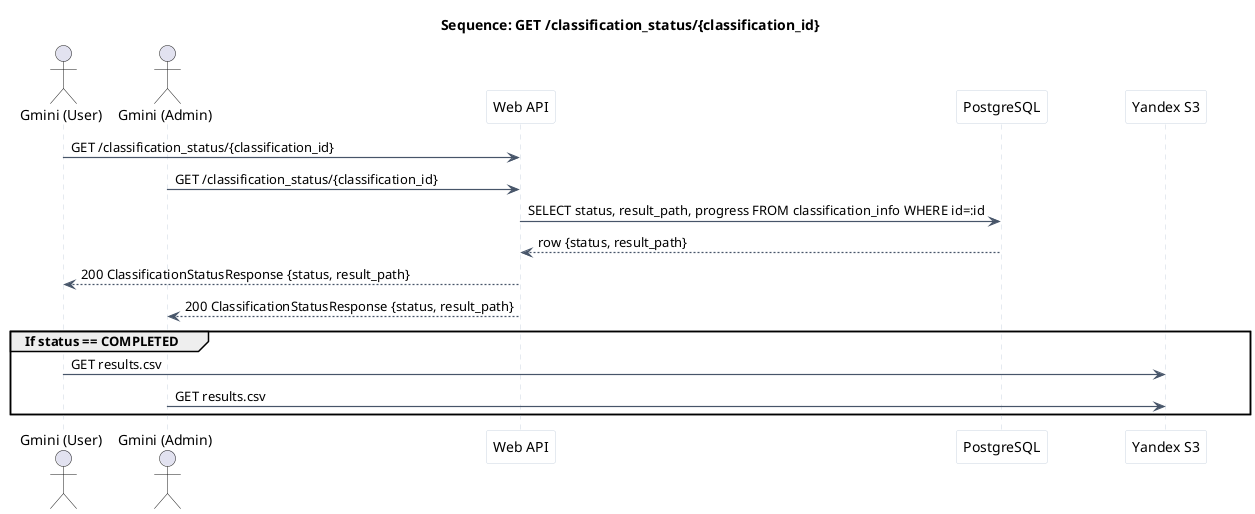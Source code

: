 @startuml
skinparam linetype ortho
skinparam ArrowThickness 1.2
skinparam ParticipantPadding 34
skinparam BoxPadding 22
skinparam ResponseMessageBelowArrow true
skinparam shadowing false
skinparam ArrowColor #475569
skinparam sequence {
  LifeLineBorderColor #CBD5E1
  ParticipantBackgroundColor #FFFFFF
  ParticipantBorderColor #CBD5E1
}

title Sequence: GET /classification_status/{classification_id}

actor "Gmini (User)" as gmini_user
actor "Gmini (Admin)" as gmini_admin
participant "Web API" as web_api
participant "PostgreSQL" as pg
participant "Yandex S3" as s3

'gmini and admin can query status
gmini_user -> web_api: GET /classification_status/{classification_id}
gmini_admin -> web_api: GET /classification_status/{classification_id}
web_api -> pg: SELECT status, result_path, progress FROM classification_info WHERE id=:id
pg --> web_api: row {status, result_path}
web_api --> gmini_user: 200 ClassificationStatusResponse {status, result_path}
web_api --> gmini_admin: 200 ClassificationStatusResponse {status, result_path}

group If status == COMPLETED
  gmini_user -> s3: GET results.csv
  gmini_admin -> s3: GET results.csv
end

@enduml
